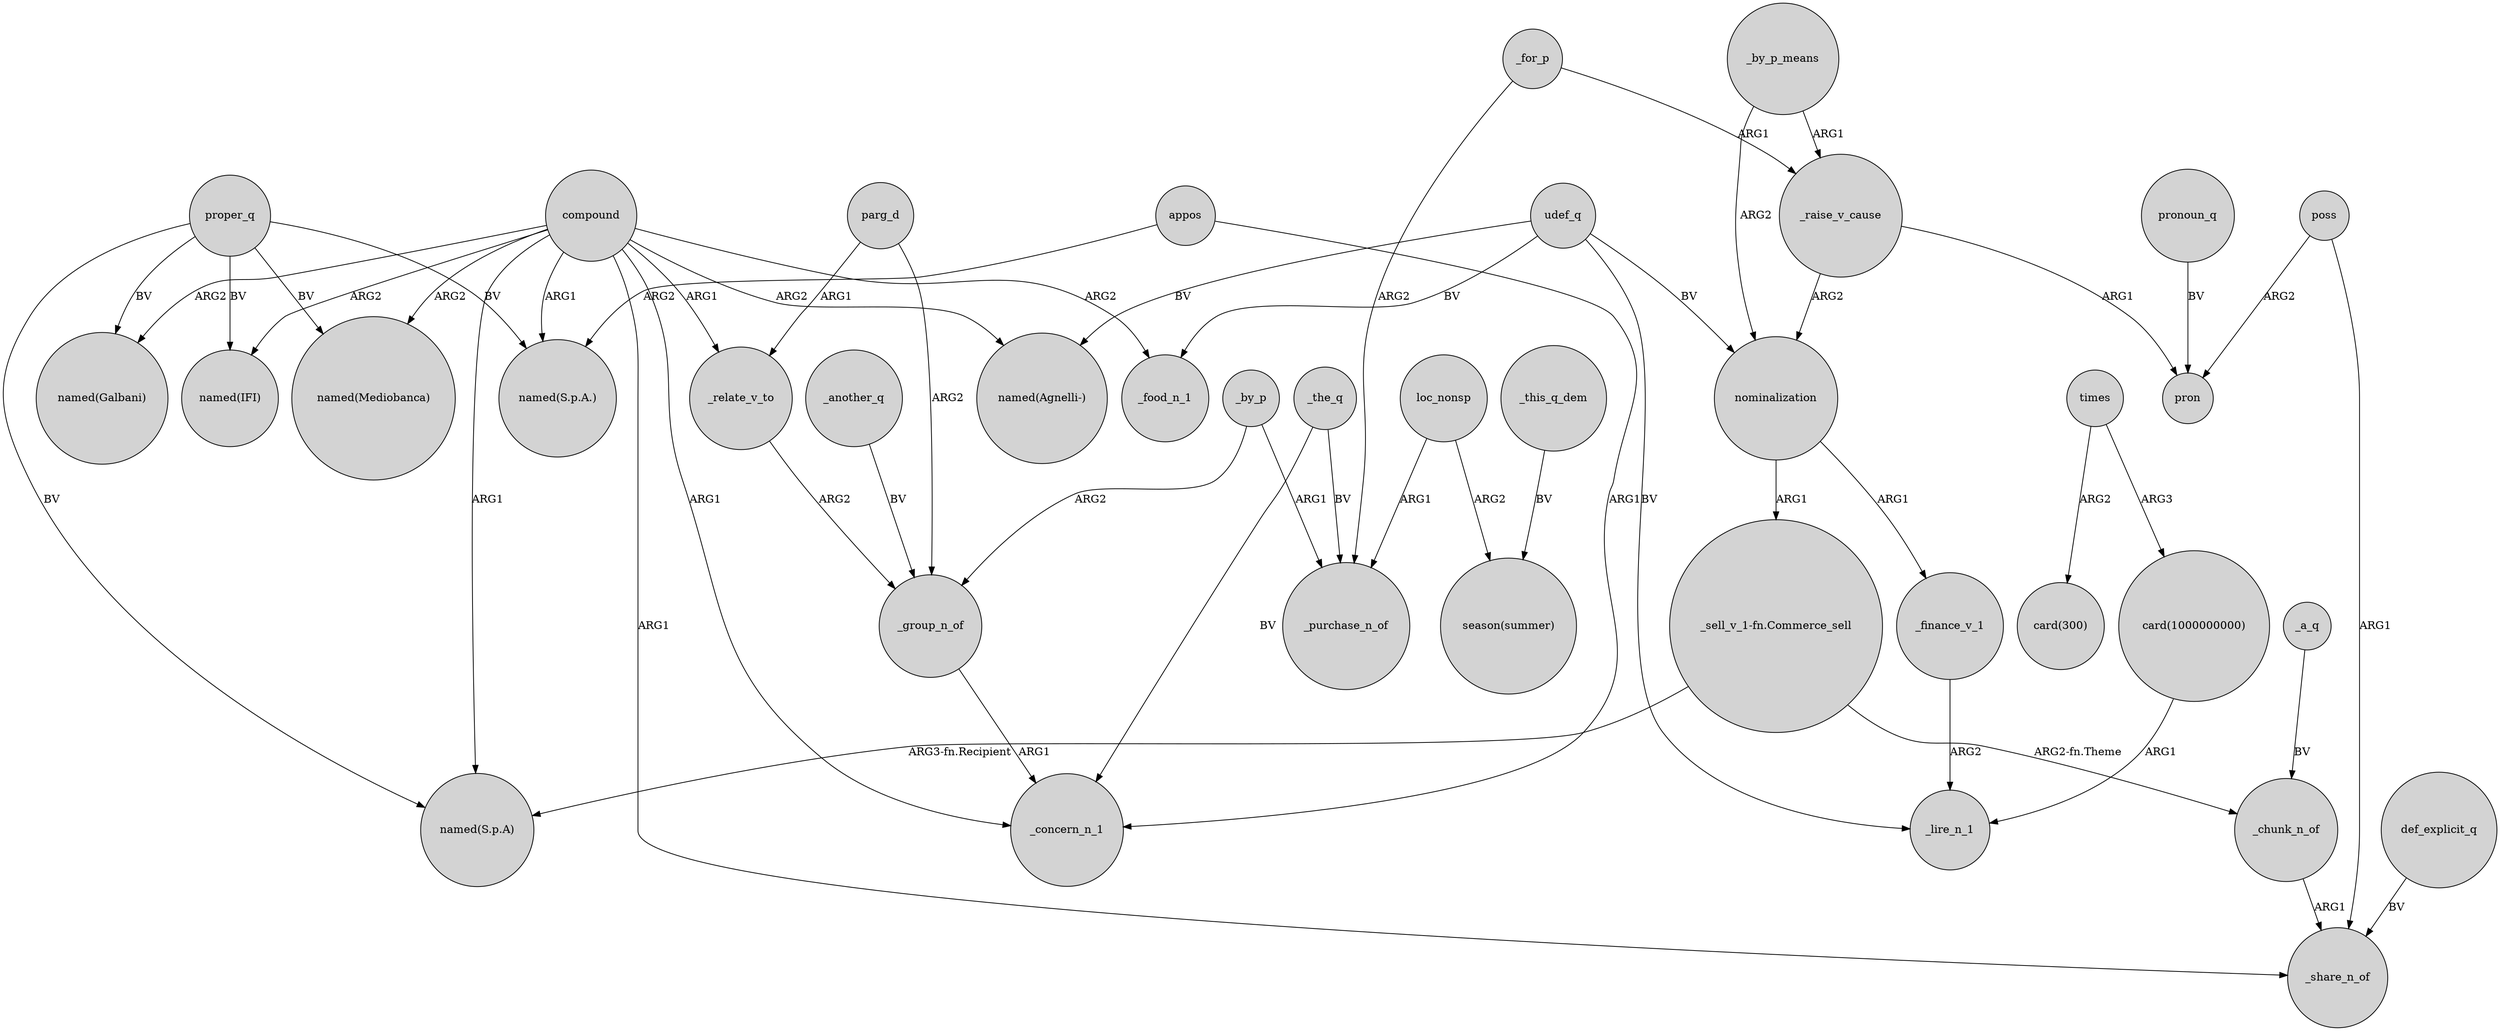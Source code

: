 digraph {
	node [shape=circle style=filled]
	proper_q -> "named(Galbani)" [label=BV]
	compound -> _food_n_1 [label=ARG2]
	"_sell_v_1-fn.Commerce_sell" -> "named(S.p.A)" [label="ARG3-fn.Recipient"]
	_by_p_means -> nominalization [label=ARG2]
	_this_q_dem -> "season(summer)" [label=BV]
	poss -> pron [label=ARG2]
	compound -> "named(S.p.A)" [label=ARG1]
	appos -> "named(S.p.A.)" [label=ARG2]
	parg_d -> _relate_v_to [label=ARG1]
	"_sell_v_1-fn.Commerce_sell" -> _chunk_n_of [label="ARG2-fn.Theme"]
	udef_q -> "named(Agnelli-)" [label=BV]
	_chunk_n_of -> _share_n_of [label=ARG1]
	parg_d -> _group_n_of [label=ARG2]
	compound -> "named(IFI)" [label=ARG2]
	loc_nonsp -> _purchase_n_of [label=ARG1]
	nominalization -> _finance_v_1 [label=ARG1]
	times -> "card(300)" [label=ARG2]
	compound -> "named(S.p.A.)" [label=ARG1]
	_for_p -> _raise_v_cause [label=ARG1]
	"card(1000000000)" -> _lire_n_1 [label=ARG1]
	udef_q -> _food_n_1 [label=BV]
	_the_q -> _concern_n_1 [label=BV]
	times -> "card(1000000000)" [label=ARG3]
	_for_p -> _purchase_n_of [label=ARG2]
	_raise_v_cause -> nominalization [label=ARG2]
	pronoun_q -> pron [label=BV]
	proper_q -> "named(IFI)" [label=BV]
	_finance_v_1 -> _lire_n_1 [label=ARG2]
	nominalization -> "_sell_v_1-fn.Commerce_sell" [label=ARG1]
	compound -> "named(Mediobanca)" [label=ARG2]
	proper_q -> "named(Mediobanca)" [label=BV]
	compound -> "named(Galbani)" [label=ARG2]
	compound -> _share_n_of [label=ARG1]
	appos -> _concern_n_1 [label=ARG1]
	_another_q -> _group_n_of [label=BV]
	_a_q -> _chunk_n_of [label=BV]
	udef_q -> nominalization [label=BV]
	loc_nonsp -> "season(summer)" [label=ARG2]
	proper_q -> "named(S.p.A.)" [label=BV]
	compound -> _relate_v_to [label=ARG1]
	_by_p_means -> _raise_v_cause [label=ARG1]
	compound -> "named(Agnelli-)" [label=ARG2]
	_the_q -> _purchase_n_of [label=BV]
	_raise_v_cause -> pron [label=ARG1]
	_by_p -> _purchase_n_of [label=ARG1]
	_relate_v_to -> _group_n_of [label=ARG2]
	def_explicit_q -> _share_n_of [label=BV]
	_by_p -> _group_n_of [label=ARG2]
	poss -> _share_n_of [label=ARG1]
	compound -> _concern_n_1 [label=ARG1]
	_group_n_of -> _concern_n_1 [label=ARG1]
	udef_q -> _lire_n_1 [label=BV]
	proper_q -> "named(S.p.A)" [label=BV]
}
